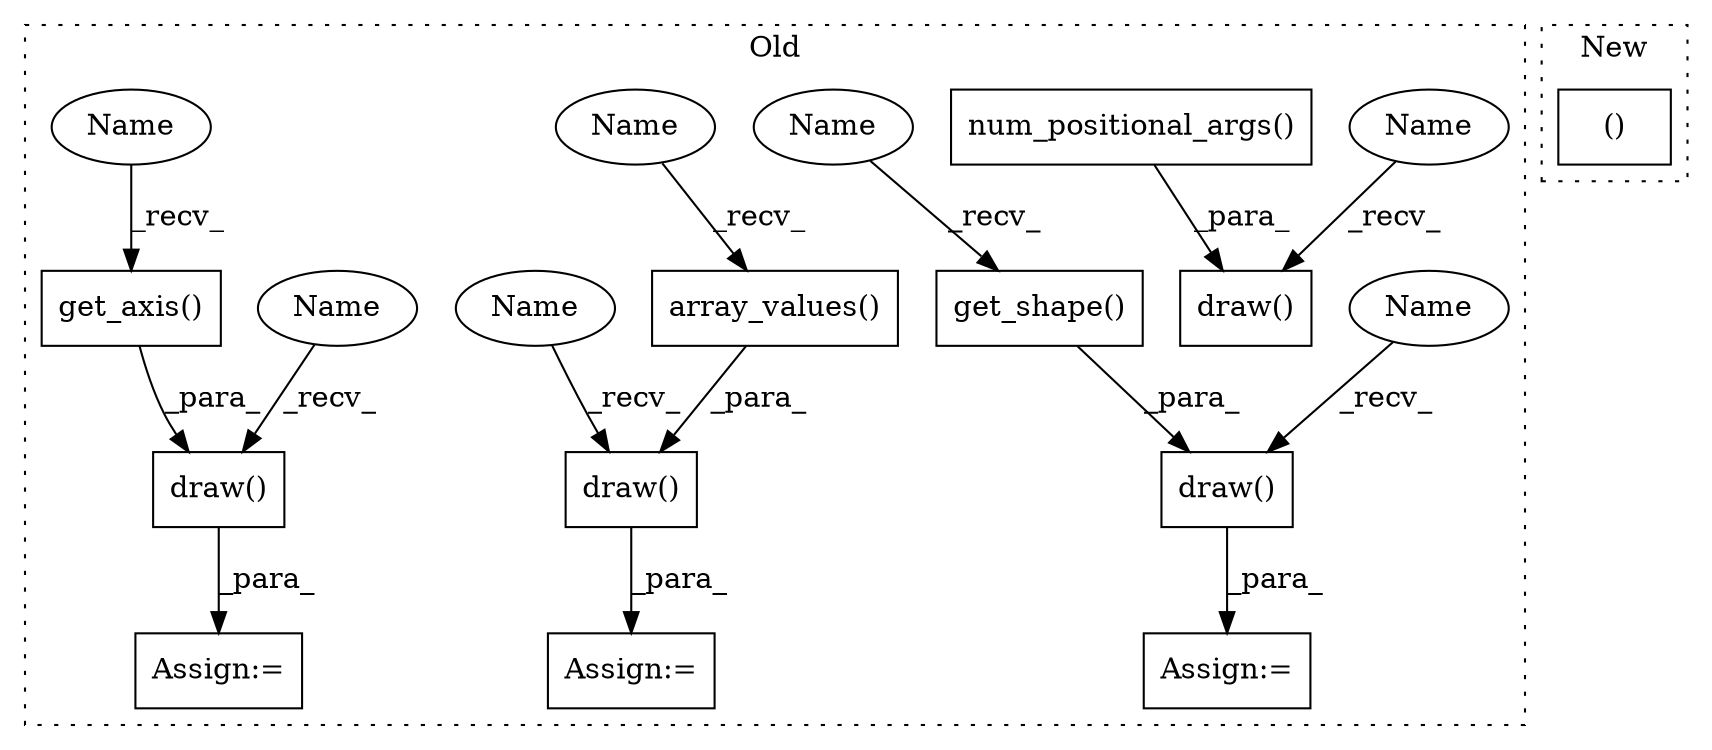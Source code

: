 digraph G {
subgraph cluster0 {
1 [label="draw()" a="75" s="867,906" l="10,1" shape="box"];
3 [label="Assign:=" a="68" s="864" l="3" shape="box"];
4 [label="draw()" a="75" s="781,843" l="10,1" shape="box"];
5 [label="Assign:=" a="68" s="778" l="3" shape="box"];
6 [label="draw()" a="75" s="728,771" l="10,1" shape="box"];
7 [label="Assign:=" a="68" s="725" l="3" shape="box"];
8 [label="get_shape()" a="75" s="738" l="33" shape="box"];
9 [label="array_values()" a="75" s="791" l="52" shape="box"];
10 [label="draw()" a="75" s="655,714" l="10,1" shape="box"];
11 [label="num_positional_args()" a="75" s="665" l="49" shape="box"];
12 [label="get_axis()" a="75" s="877" l="29" shape="box"];
13 [label="Name" a="87" s="728" l="4" shape="ellipse"];
14 [label="Name" a="87" s="655" l="4" shape="ellipse"];
15 [label="Name" a="87" s="781" l="4" shape="ellipse"];
16 [label="Name" a="87" s="867" l="4" shape="ellipse"];
17 [label="Name" a="87" s="738" l="7" shape="ellipse"];
18 [label="Name" a="87" s="877" l="7" shape="ellipse"];
19 [label="Name" a="87" s="791" l="7" shape="ellipse"];
label = "Old";
style="dotted";
}
subgraph cluster1 {
2 [label="()" a="54" s="1105" l="20" shape="box"];
label = "New";
style="dotted";
}
1 -> 3 [label="_para_"];
4 -> 5 [label="_para_"];
6 -> 7 [label="_para_"];
8 -> 6 [label="_para_"];
9 -> 4 [label="_para_"];
11 -> 10 [label="_para_"];
12 -> 1 [label="_para_"];
13 -> 6 [label="_recv_"];
14 -> 10 [label="_recv_"];
15 -> 4 [label="_recv_"];
16 -> 1 [label="_recv_"];
17 -> 8 [label="_recv_"];
18 -> 12 [label="_recv_"];
19 -> 9 [label="_recv_"];
}